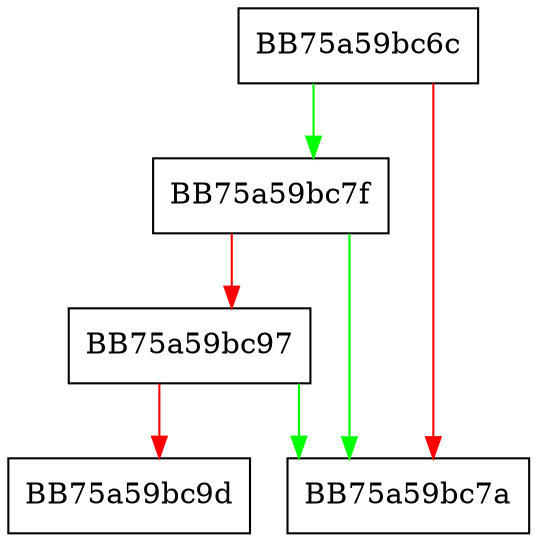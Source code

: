 digraph UtilResetEvent {
  node [shape="box"];
  graph [splines=ortho];
  BB75a59bc6c -> BB75a59bc7f [color="green"];
  BB75a59bc6c -> BB75a59bc7a [color="red"];
  BB75a59bc7f -> BB75a59bc7a [color="green"];
  BB75a59bc7f -> BB75a59bc97 [color="red"];
  BB75a59bc97 -> BB75a59bc7a [color="green"];
  BB75a59bc97 -> BB75a59bc9d [color="red"];
}